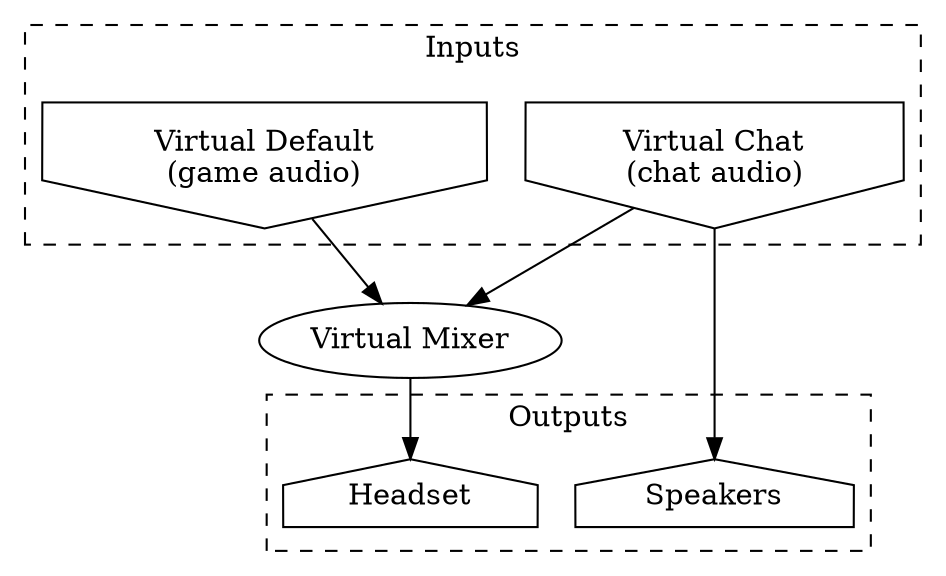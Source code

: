 digraph G {
  subgraph cluster_inputs {
    label="Inputs"
    style=dashed

    vd[label="Virtual Default\n(game audio)", shape=invhouse]
    vc[label="Virtual Chat\n(chat audio)", shape=invhouse]
  }

  vm[label="Virtual Mixer"]

  subgraph cluster_outputs {
    label="Outputs"
    style=dashed

    speakers[label="Speakers", shape=house]
    headset[label="Headset", shape=house]
  }

  vd, vc -> vm -> headset
  vc -> speakers
}
